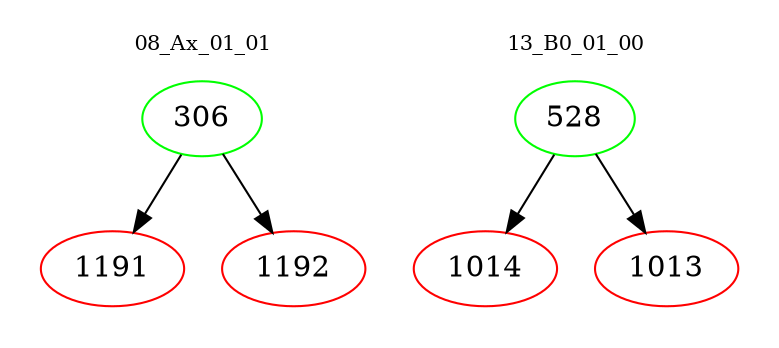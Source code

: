 digraph{
subgraph cluster_0 {
color = white
label = "08_Ax_01_01";
fontsize=10;
T0_306 [label="306", color="green"]
T0_306 -> T0_1191 [color="black"]
T0_1191 [label="1191", color="red"]
T0_306 -> T0_1192 [color="black"]
T0_1192 [label="1192", color="red"]
}
subgraph cluster_1 {
color = white
label = "13_B0_01_00";
fontsize=10;
T1_528 [label="528", color="green"]
T1_528 -> T1_1014 [color="black"]
T1_1014 [label="1014", color="red"]
T1_528 -> T1_1013 [color="black"]
T1_1013 [label="1013", color="red"]
}
}

